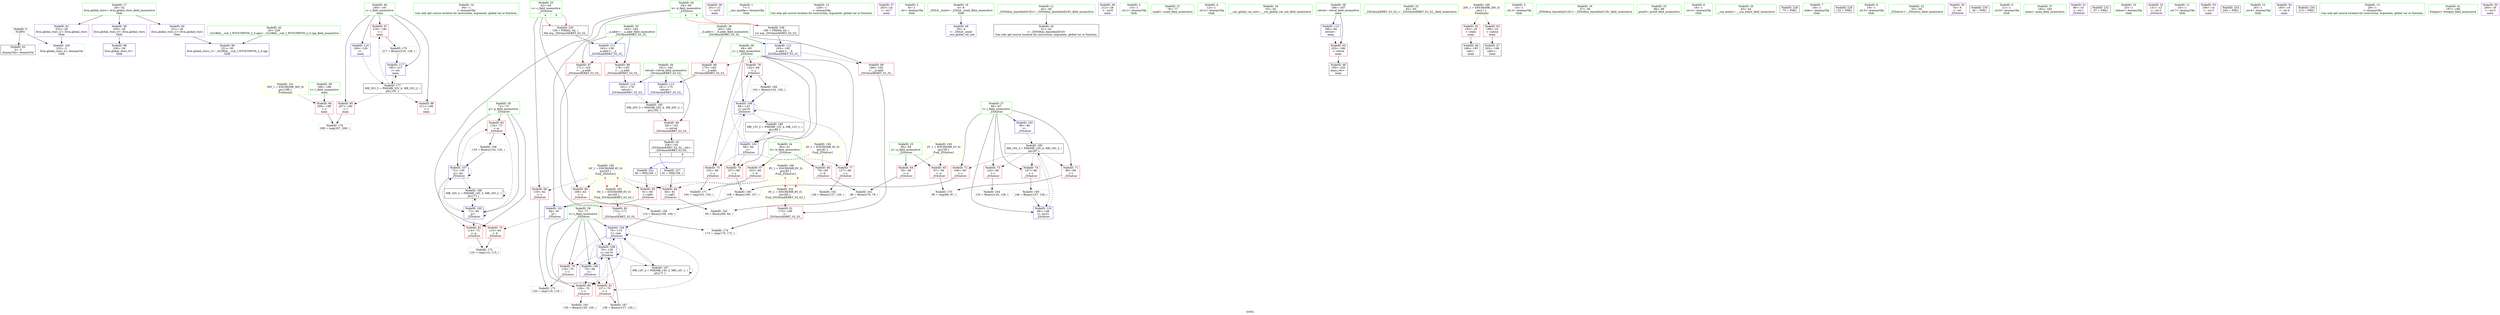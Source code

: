 digraph "SVFG" {
	label="SVFG";

	Node0x558496ea2d30 [shape=record,color=grey,label="{NodeID: 0\nNullPtr}"];
	Node0x558496ea2d30 -> Node0x558496eba970[style=solid];
	Node0x558496ea2d30 -> Node0x558496ebb180[style=solid];
	Node0x558496ebaeb0 [shape=record,color=red,label="{NodeID: 97\n216\<--190\n\<--i\nmain\n}"];
	Node0x558496ebaeb0 -> Node0x558496ec3d40[style=solid];
	Node0x558496eb8f10 [shape=record,color=green,label="{NodeID: 14\n94\<--1\n\<--dummyObj\nCan only get source location for instruction, argument, global var or function.}"];
	Node0x558496ebe780 [shape=record,color=yellow,style=double,label="{NodeID: 194\n4V_1 = ENCHI(MR_4V_0)\npts\{61 \}\nFun[_Z5Solvev]}"];
	Node0x558496ebe780 -> Node0x558496ebcd30[style=dashed];
	Node0x558496ebe780 -> Node0x558496ebce00[style=dashed];
	Node0x558496ebbaa0 [shape=record,color=blue,label="{NodeID: 111\n163\<--159\n__a.addr\<--__a\n_ZSt3minIiERKT_S2_S2_\n}"];
	Node0x558496ebbaa0 -> Node0x558496ebde40[style=dashed];
	Node0x558496ebbaa0 -> Node0x558496ebdf10[style=dashed];
	Node0x558496eb9c20 [shape=record,color=green,label="{NodeID: 28\n68\<--69\nj\<--j_field_insensitive\n_Z5Solvev\n}"];
	Node0x558496eb9c20 -> Node0x558496ebd480[style=solid];
	Node0x558496eb9c20 -> Node0x558496ebd550[style=solid];
	Node0x558496eb9c20 -> Node0x558496ebd620[style=solid];
	Node0x558496eb9c20 -> Node0x558496ebd6f0[style=solid];
	Node0x558496eb9c20 -> Node0x558496ebb420[style=solid];
	Node0x558496eb9c20 -> Node0x558496ebb900[style=solid];
	Node0x558496eba870 [shape=record,color=green,label="{NodeID: 42\n30\<--226\n_GLOBAL__sub_I_WYOCMWYH_2_0.cpp\<--_GLOBAL__sub_I_WYOCMWYH_2_0.cpp_field_insensitive\n}"];
	Node0x558496eba870 -> Node0x558496ebb080[style=solid];
	Node0x558496ebc480 [shape=record,color=purple,label="{NodeID: 56\n201\<--21\n\<--.str.6\nmain\n}"];
	Node0x558496edb770 [shape=record,color=black,label="{NodeID: 236\n160 = PHI(64, 64, )\n1st arg _ZSt3minIiERKT_S2_S2_ }"];
	Node0x558496edb770 -> Node0x558496ebbb70[style=solid];
	Node0x558496ebd070 [shape=record,color=red,label="{NodeID: 70\n115\<--64\n\<--k\n_Z5Solvev\n}"];
	Node0x558496ebd070 -> Node0x558496ec4040[style=solid];
	Node0x558496ec38c0 [shape=record,color=grey,label="{NodeID: 167\n138 = Binary(137, 126, )\n}"];
	Node0x558496ec38c0 -> Node0x558496ebb830[style=solid];
	Node0x558496ebdbd0 [shape=record,color=red,label="{NodeID: 84\n84\<--81\n\<--call1\n_Z5Solvev\n}"];
	Node0x558496ebdbd0 -> Node0x558496ec3140[style=solid];
	Node0x558496ea2ec0 [shape=record,color=green,label="{NodeID: 1\n7\<--1\n__dso_handle\<--dummyObj\nGlob }"];
	Node0x558496ebaf80 [shape=record,color=blue,label="{NodeID: 98\n230\<--29\nllvm.global_ctors_0\<--\nGlob }"];
	Node0x558496eb9010 [shape=record,color=green,label="{NodeID: 15\n126\<--1\n\<--dummyObj\nCan only get source location for instruction, argument, global var or function.}"];
	Node0x558496ebe860 [shape=record,color=yellow,style=double,label="{NodeID: 195\n6V_1 = ENCHI(MR_6V_0)\npts\{63 \}\nFun[_Z5Solvev]|{|<s4>4|<s5>6}}"];
	Node0x558496ebe860 -> Node0x558496ebced0[style=dashed];
	Node0x558496ebe860 -> Node0x558496ebcfa0[style=dashed];
	Node0x558496ebe860 -> Node0x558496ebdbd0[style=dashed];
	Node0x558496ebe860 -> Node0x558496ebdca0[style=dashed];
	Node0x558496ebe860:s4 -> Node0x558496ebeda0[style=dashed,color=red];
	Node0x558496ebe860:s5 -> Node0x558496ebeda0[style=dashed,color=red];
	Node0x558496ebbb70 [shape=record,color=blue,label="{NodeID: 112\n165\<--160\n__b.addr\<--__b\n_ZSt3minIiERKT_S2_S2_\n}"];
	Node0x558496ebbb70 -> Node0x558496ebdfe0[style=dashed];
	Node0x558496ebbb70 -> Node0x558496ebe0b0[style=dashed];
	Node0x558496eb9cf0 [shape=record,color=green,label="{NodeID: 29\n70\<--71\nt\<--t_field_insensitive\n_Z5Solvev\n}"];
	Node0x558496eb9cf0 -> Node0x558496ebd7c0[style=solid];
	Node0x558496eb9cf0 -> Node0x558496ebd890[style=solid];
	Node0x558496eb9cf0 -> Node0x558496ebd960[style=solid];
	Node0x558496eb9cf0 -> Node0x558496ebb4f0[style=solid];
	Node0x558496eb9cf0 -> Node0x558496ebb690[style=solid];
	Node0x558496eb9cf0 -> Node0x558496ebb830[style=solid];
	Node0x558496eba970 [shape=record,color=black,label="{NodeID: 43\n2\<--3\ndummyVal\<--dummyVal\n}"];
	Node0x558496ebc550 [shape=record,color=purple,label="{NodeID: 57\n203\<--24\n\<--.str.7\nmain\n}"];
	Node0x558496ebd140 [shape=record,color=red,label="{NodeID: 71\n96\<--66\n\<--i\n_Z5Solvev\n}"];
	Node0x558496ebd140 -> Node0x558496ec44c0[style=solid];
	Node0x558496ec3a40 [shape=record,color=grey,label="{NodeID: 168\n143 = Binary(142, 126, )\n}"];
	Node0x558496ec3a40 -> Node0x558496ebb900[style=solid];
	Node0x558496ebdca0 [shape=record,color=red,label="{NodeID: 85\n91\<--90\n\<--call4\n_Z5Solvev\n}"];
	Node0x558496ebdca0 -> Node0x558496ebb280[style=solid];
	Node0x558496eb7fc0 [shape=record,color=green,label="{NodeID: 2\n8\<--1\n.str\<--dummyObj\nGlob }"];
	Node0x558496ebb080 [shape=record,color=blue,label="{NodeID: 99\n231\<--30\nllvm.global_ctors_1\<--_GLOBAL__sub_I_WYOCMWYH_2_0.cpp\nGlob }"];
	Node0x558496eb9110 [shape=record,color=green,label="{NodeID: 16\n4\<--6\n_ZStL8__ioinit\<--_ZStL8__ioinit_field_insensitive\nGlob }"];
	Node0x558496eb9110 -> Node0x558496ebbed0[style=solid];
	Node0x558496ebe940 [shape=record,color=yellow,style=double,label="{NodeID: 196\n8V_1 = ENCHI(MR_8V_0)\npts\{65 \}\nFun[_Z5Solvev]|{|<s3>4|<s4>6}}"];
	Node0x558496ebe940 -> Node0x558496ebdbd0[style=dashed];
	Node0x558496ebe940 -> Node0x558496ebdca0[style=dashed];
	Node0x558496ebe940 -> Node0x558496ebb280[style=dashed];
	Node0x558496ebe940:s3 -> Node0x558496ebeeb0[style=dashed,color=red];
	Node0x558496ebe940:s4 -> Node0x558496ebeeb0[style=dashed,color=red];
	Node0x558496ebbc40 [shape=record,color=blue,label="{NodeID: 113\n161\<--175\nretval\<--\n_ZSt3minIiERKT_S2_S2_\n}"];
	Node0x558496ebbc40 -> Node0x558496ecbbb0[style=dashed];
	Node0x558496eb9dc0 [shape=record,color=green,label="{NodeID: 30\n72\<--73\np\<--p_field_insensitive\n_Z5Solvev\n}"];
	Node0x558496eb9dc0 -> Node0x558496ebda30[style=solid];
	Node0x558496eb9dc0 -> Node0x558496ebdb00[style=solid];
	Node0x558496eb9dc0 -> Node0x558496ebb5c0[style=solid];
	Node0x558496eb9dc0 -> Node0x558496ebb760[style=solid];
	Node0x558496ebaa70 [shape=record,color=black,label="{NodeID: 44\n41\<--42\n\<--_ZNSt8ios_base4InitD1Ev\nCan only get source location for instruction, argument, global var or function.}"];
	Node0x558496ebc620 [shape=record,color=purple,label="{NodeID: 58\n212\<--26\n\<--.str.8\nmain\n}"];
	Node0x558496ebd210 [shape=record,color=red,label="{NodeID: 72\n106\<--66\n\<--i\n_Z5Solvev\n}"];
	Node0x558496ebd210 -> Node0x558496ec2e40[style=solid];
	Node0x558496ec3bc0 [shape=record,color=grey,label="{NodeID: 169\n148 = Binary(147, 126, )\n}"];
	Node0x558496ec3bc0 -> Node0x558496ebb9d0[style=solid];
	Node0x558496ebdd70 [shape=record,color=red,label="{NodeID: 86\n181\<--161\n\<--retval\n_ZSt3minIiERKT_S2_S2_\n}"];
	Node0x558496ebdd70 -> Node0x558496ebab70[style=solid];
	Node0x558496eb8050 [shape=record,color=green,label="{NodeID: 3\n10\<--1\n.str.1\<--dummyObj\nGlob }"];
	Node0x558496ecbbb0 [shape=record,color=black,label="{NodeID: 183\nMR_20V_3 = PHI(MR_20V_4, MR_20V_2, )\npts\{162 \}\n}"];
	Node0x558496ecbbb0 -> Node0x558496ebdd70[style=dashed];
	Node0x558496ebb180 [shape=record,color=blue, style = dotted,label="{NodeID: 100\n232\<--3\nllvm.global_ctors_2\<--dummyVal\nGlob }"];
	Node0x558496eb9210 [shape=record,color=green,label="{NodeID: 17\n28\<--32\nllvm.global_ctors\<--llvm.global_ctors_field_insensitive\nGlob }"];
	Node0x558496eb9210 -> Node0x558496ebc6f0[style=solid];
	Node0x558496eb9210 -> Node0x558496ebc7f0[style=solid];
	Node0x558496eb9210 -> Node0x558496ebc8f0[style=solid];
	Node0x558496ebbd10 [shape=record,color=blue,label="{NodeID: 114\n161\<--178\nretval\<--\n_ZSt3minIiERKT_S2_S2_\n}"];
	Node0x558496ebbd10 -> Node0x558496ecbbb0[style=dashed];
	Node0x558496eb9e90 [shape=record,color=green,label="{NodeID: 31\n76\<--77\nscanf\<--scanf_field_insensitive\n}"];
	Node0x558496ebab70 [shape=record,color=black,label="{NodeID: 45\n158\<--181\n_ZSt3minIiERKT_S2_S2__ret\<--\n_ZSt3minIiERKT_S2_S2_\n|{<s0>4|<s1>6}}"];
	Node0x558496ebab70:s0 -> Node0x558496edac70[style=solid,color=blue];
	Node0x558496ebab70:s1 -> Node0x558496edb1a0[style=solid,color=blue];
	Node0x558496ebc6f0 [shape=record,color=purple,label="{NodeID: 59\n230\<--28\nllvm.global_ctors_0\<--llvm.global_ctors\nGlob }"];
	Node0x558496ebc6f0 -> Node0x558496ebaf80[style=solid];
	Node0x558496ebd2e0 [shape=record,color=red,label="{NodeID: 73\n124\<--66\n\<--i\n_Z5Solvev\n}"];
	Node0x558496ebd2e0 -> Node0x558496ec3440[style=solid];
	Node0x558496ec3d40 [shape=record,color=grey,label="{NodeID: 170\n217 = Binary(216, 126, )\n}"];
	Node0x558496ec3d40 -> Node0x558496ec0750[style=solid];
	Node0x558496ebde40 [shape=record,color=red,label="{NodeID: 87\n171\<--163\n\<--__a.addr\n_ZSt3minIiERKT_S2_S2_\n}"];
	Node0x558496ebde40 -> Node0x558496ebe250[style=solid];
	Node0x558496eb80e0 [shape=record,color=green,label="{NodeID: 4\n12\<--1\n.str.2\<--dummyObj\nGlob }"];
	Node0x558496ebb280 [shape=record,color=blue,label="{NodeID: 101\n64\<--91\nk\<--\n_Z5Solvev\n}"];
	Node0x558496ebb280 -> Node0x558496ebd070[style=dashed];
	Node0x558496eb9310 [shape=record,color=green,label="{NodeID: 18\n33\<--34\n__cxx_global_var_init\<--__cxx_global_var_init_field_insensitive\n}"];
	Node0x558496ec05b0 [shape=record,color=blue,label="{NodeID: 115\n186\<--94\nretval\<--\nmain\n}"];
	Node0x558496ec05b0 -> Node0x558496ebe320[style=dashed];
	Node0x558496eb9f90 [shape=record,color=green,label="{NodeID: 32\n82\<--83\n_ZSt3minIiERKT_S2_S2_\<--_ZSt3minIiERKT_S2_S2__field_insensitive\n}"];
	Node0x558496ebac40 [shape=record,color=black,label="{NodeID: 46\n196\<--193\ncall\<--\nmain\n}"];
	Node0x558496ebc7f0 [shape=record,color=purple,label="{NodeID: 60\n231\<--28\nllvm.global_ctors_1\<--llvm.global_ctors\nGlob }"];
	Node0x558496ebc7f0 -> Node0x558496ebb080[style=solid];
	Node0x558496ebd3b0 [shape=record,color=red,label="{NodeID: 74\n147\<--66\n\<--i\n_Z5Solvev\n}"];
	Node0x558496ebd3b0 -> Node0x558496ec3bc0[style=solid];
	Node0x558496ec3ec0 [shape=record,color=grey,label="{NodeID: 171\n104 = cmp(102, 103, )\n}"];
	Node0x558496ebdf10 [shape=record,color=red,label="{NodeID: 88\n178\<--163\n\<--__a.addr\n_ZSt3minIiERKT_S2_S2_\n}"];
	Node0x558496ebdf10 -> Node0x558496ebbd10[style=solid];
	Node0x558496eb8170 [shape=record,color=green,label="{NodeID: 5\n14\<--1\n.str.3\<--dummyObj\nGlob }"];
	Node0x558496ecc5b0 [shape=record,color=black,label="{NodeID: 185\nMR_10V_3 = PHI(MR_10V_4, MR_10V_2, )\npts\{67 \}\n}"];
	Node0x558496ecc5b0 -> Node0x558496ebd140[style=dashed];
	Node0x558496ecc5b0 -> Node0x558496ebd210[style=dashed];
	Node0x558496ecc5b0 -> Node0x558496ebd2e0[style=dashed];
	Node0x558496ecc5b0 -> Node0x558496ebd3b0[style=dashed];
	Node0x558496ecc5b0 -> Node0x558496ebb9d0[style=dashed];
	Node0x558496ebb350 [shape=record,color=blue,label="{NodeID: 102\n66\<--94\ni\<--\n_Z5Solvev\n}"];
	Node0x558496ebb350 -> Node0x558496ecc5b0[style=dashed];
	Node0x558496eb9410 [shape=record,color=green,label="{NodeID: 19\n37\<--38\n_ZNSt8ios_base4InitC1Ev\<--_ZNSt8ios_base4InitC1Ev_field_insensitive\n}"];
	Node0x558496ec0680 [shape=record,color=blue,label="{NodeID: 116\n190\<--126\ni\<--\nmain\n}"];
	Node0x558496ec0680 -> Node0x558496ec9db0[style=dashed];
	Node0x558496eba090 [shape=record,color=green,label="{NodeID: 33\n88\<--89\nprintf\<--printf_field_insensitive\n}"];
	Node0x558496ebad10 [shape=record,color=black,label="{NodeID: 47\n202\<--199\ncall1\<--\nmain\n}"];
	Node0x558496edac70 [shape=record,color=black,label="{NodeID: 227\n81 = PHI(158, )\n}"];
	Node0x558496edac70 -> Node0x558496ebdbd0[style=solid];
	Node0x558496ebc8f0 [shape=record,color=purple,label="{NodeID: 61\n232\<--28\nllvm.global_ctors_2\<--llvm.global_ctors\nGlob }"];
	Node0x558496ebc8f0 -> Node0x558496ebb180[style=solid];
	Node0x558496ebd480 [shape=record,color=red,label="{NodeID: 75\n102\<--68\n\<--j\n_Z5Solvev\n}"];
	Node0x558496ebd480 -> Node0x558496ec3ec0[style=solid];
	Node0x558496ec4040 [shape=record,color=grey,label="{NodeID: 172\n116 = cmp(114, 115, )\n}"];
	Node0x558496ebdfe0 [shape=record,color=red,label="{NodeID: 89\n169\<--165\n\<--__b.addr\n_ZSt3minIiERKT_S2_S2_\n}"];
	Node0x558496ebdfe0 -> Node0x558496ebe180[style=solid];
	Node0x558496eb89b0 [shape=record,color=green,label="{NodeID: 6\n16\<--1\n.str.4\<--dummyObj\nGlob }"];
	Node0x558496eccab0 [shape=record,color=black,label="{NodeID: 186\nMR_12V_2 = PHI(MR_12V_4, MR_12V_1, )\npts\{69 \}\n}"];
	Node0x558496eccab0 -> Node0x558496ebb420[style=dashed];
	Node0x558496ebb420 [shape=record,color=blue,label="{NodeID: 103\n68\<--94\nj\<--\n_Z5Solvev\n}"];
	Node0x558496ebb420 -> Node0x558496ebd480[style=dashed];
	Node0x558496ebb420 -> Node0x558496ebd550[style=dashed];
	Node0x558496ebb420 -> Node0x558496ebd620[style=dashed];
	Node0x558496ebb420 -> Node0x558496ebd6f0[style=dashed];
	Node0x558496ebb420 -> Node0x558496ebb900[style=dashed];
	Node0x558496ebb420 -> Node0x558496eccab0[style=dashed];
	Node0x558496eb9510 [shape=record,color=green,label="{NodeID: 20\n43\<--44\n__cxa_atexit\<--__cxa_atexit_field_insensitive\n}"];
	Node0x558496ec0750 [shape=record,color=blue,label="{NodeID: 117\n190\<--217\ni\<--inc\nmain\n}"];
	Node0x558496ec0750 -> Node0x558496ec9db0[style=dashed];
	Node0x558496eba190 [shape=record,color=green,label="{NodeID: 34\n161\<--162\nretval\<--retval_field_insensitive\n_ZSt3minIiERKT_S2_S2_\n}"];
	Node0x558496eba190 -> Node0x558496ebdd70[style=solid];
	Node0x558496eba190 -> Node0x558496ebbc40[style=solid];
	Node0x558496eba190 -> Node0x558496ebbd10[style=solid];
	Node0x558496ebbe00 [shape=record,color=black,label="{NodeID: 48\n185\<--220\nmain_ret\<--\nmain\n}"];
	Node0x558496edae60 [shape=record,color=black,label="{NodeID: 228\n75 = PHI()\n}"];
	Node0x558496ebc9f0 [shape=record,color=red,label="{NodeID: 62\n193\<--18\n\<--stdin\nmain\n}"];
	Node0x558496ebc9f0 -> Node0x558496ebac40[style=solid];
	Node0x558496ec2cc0 [shape=record,color=grey,label="{NodeID: 159\n110 = Binary(108, 109, )\n}"];
	Node0x558496ec2cc0 -> Node0x558496ebb4f0[style=solid];
	Node0x558496ebd550 [shape=record,color=red,label="{NodeID: 76\n107\<--68\n\<--j\n_Z5Solvev\n}"];
	Node0x558496ebd550 -> Node0x558496ec2e40[style=solid];
	Node0x558496ec41c0 [shape=record,color=grey,label="{NodeID: 173\n120 = cmp(118, 119, )\n}"];
	Node0x558496ebe0b0 [shape=record,color=red,label="{NodeID: 90\n175\<--165\n\<--__b.addr\n_ZSt3minIiERKT_S2_S2_\n}"];
	Node0x558496ebe0b0 -> Node0x558496ebbc40[style=solid];
	Node0x558496eb8a40 [shape=record,color=green,label="{NodeID: 7\n18\<--1\nstdin\<--dummyObj\nGlob }"];
	Node0x558496eccfb0 [shape=record,color=black,label="{NodeID: 187\nMR_14V_2 = PHI(MR_14V_3, MR_14V_1, )\npts\{71 \}\n}"];
	Node0x558496eccfb0 -> Node0x558496ebb4f0[style=dashed];
	Node0x558496eccfb0 -> Node0x558496eccfb0[style=dashed];
	Node0x558496ebb4f0 [shape=record,color=blue,label="{NodeID: 104\n70\<--110\nt\<--rem\n_Z5Solvev\n}"];
	Node0x558496ebb4f0 -> Node0x558496ebd7c0[style=dashed];
	Node0x558496ebb4f0 -> Node0x558496ebd890[style=dashed];
	Node0x558496ebb4f0 -> Node0x558496ebd960[style=dashed];
	Node0x558496ebb4f0 -> Node0x558496ebb4f0[style=dashed];
	Node0x558496ebb4f0 -> Node0x558496ebb690[style=dashed];
	Node0x558496ebb4f0 -> Node0x558496ebb830[style=dashed];
	Node0x558496ebb4f0 -> Node0x558496eccfb0[style=dashed];
	Node0x558496eb9610 [shape=record,color=green,label="{NodeID: 21\n42\<--48\n_ZNSt8ios_base4InitD1Ev\<--_ZNSt8ios_base4InitD1Ev_field_insensitive\n}"];
	Node0x558496eb9610 -> Node0x558496ebaa70[style=solid];
	Node0x558496ebeda0 [shape=record,color=yellow,style=double,label="{NodeID: 201\n6V_1 = ENCHI(MR_6V_0)\npts\{63 \}\nFun[_ZSt3minIiERKT_S2_S2_]}"];
	Node0x558496ebeda0 -> Node0x558496ebe250[style=dashed];
	Node0x558496eba260 [shape=record,color=green,label="{NodeID: 35\n163\<--164\n__a.addr\<--__a.addr_field_insensitive\n_ZSt3minIiERKT_S2_S2_\n}"];
	Node0x558496eba260 -> Node0x558496ebde40[style=solid];
	Node0x558496eba260 -> Node0x558496ebdf10[style=solid];
	Node0x558496eba260 -> Node0x558496ebbaa0[style=solid];
	Node0x558496ebbed0 [shape=record,color=purple,label="{NodeID: 49\n39\<--4\n\<--_ZStL8__ioinit\n__cxx_global_var_init\n}"];
	Node0x558496edaf30 [shape=record,color=black,label="{NodeID: 229\n132 = PHI()\n}"];
	Node0x558496ebcac0 [shape=record,color=red,label="{NodeID: 63\n199\<--23\n\<--stdout\nmain\n}"];
	Node0x558496ebcac0 -> Node0x558496ebad10[style=solid];
	Node0x558496ec2e40 [shape=record,color=grey,label="{NodeID: 160\n108 = Binary(106, 107, )\n}"];
	Node0x558496ec2e40 -> Node0x558496ec2cc0[style=solid];
	Node0x558496ebd620 [shape=record,color=red,label="{NodeID: 77\n127\<--68\n\<--j\n_Z5Solvev\n}"];
	Node0x558496ebd620 -> Node0x558496ec32c0[style=solid];
	Node0x558496ec4340 [shape=record,color=grey,label="{NodeID: 174\n173 = cmp(170, 172, )\n}"];
	Node0x558496ebe180 [shape=record,color=red,label="{NodeID: 91\n170\<--169\n\<--\n_ZSt3minIiERKT_S2_S2_\n}"];
	Node0x558496ebe180 -> Node0x558496ec4340[style=solid];
	Node0x558496eb8ad0 [shape=record,color=green,label="{NodeID: 8\n19\<--1\n.str.5\<--dummyObj\nGlob }"];
	Node0x558496ecd4b0 [shape=record,color=black,label="{NodeID: 188\nMR_16V_2 = PHI(MR_16V_3, MR_16V_1, )\npts\{73 \}\n}"];
	Node0x558496ecd4b0 -> Node0x558496ebb5c0[style=dashed];
	Node0x558496ecd4b0 -> Node0x558496ecd4b0[style=dashed];
	Node0x558496ebb5c0 [shape=record,color=blue,label="{NodeID: 105\n72\<--94\np\<--\n_Z5Solvev\n}"];
	Node0x558496ebb5c0 -> Node0x558496ebda30[style=dashed];
	Node0x558496ebb5c0 -> Node0x558496ebdb00[style=dashed];
	Node0x558496ebb5c0 -> Node0x558496ebb5c0[style=dashed];
	Node0x558496ebb5c0 -> Node0x558496ebb760[style=dashed];
	Node0x558496ebb5c0 -> Node0x558496ecd4b0[style=dashed];
	Node0x558496eb9710 [shape=record,color=green,label="{NodeID: 22\n55\<--56\n_Z5Solvev\<--_Z5Solvev_field_insensitive\n}"];
	Node0x558496ebeeb0 [shape=record,color=yellow,style=double,label="{NodeID: 202\n8V_1 = ENCHI(MR_8V_0)\npts\{65 \}\nFun[_ZSt3minIiERKT_S2_S2_]}"];
	Node0x558496ebeeb0 -> Node0x558496ebe180[style=dashed];
	Node0x558496eba330 [shape=record,color=green,label="{NodeID: 36\n165\<--166\n__b.addr\<--__b.addr_field_insensitive\n_ZSt3minIiERKT_S2_S2_\n}"];
	Node0x558496eba330 -> Node0x558496ebdfe0[style=solid];
	Node0x558496eba330 -> Node0x558496ebe0b0[style=solid];
	Node0x558496eba330 -> Node0x558496ebbb70[style=solid];
	Node0x558496ebbfa0 [shape=record,color=purple,label="{NodeID: 50\n74\<--8\n\<--.str\n_Z5Solvev\n}"];
	Node0x558496edb000 [shape=record,color=black,label="{NodeID: 230\n40 = PHI()\n}"];
	Node0x558496ebcb90 [shape=record,color=red,label="{NodeID: 64\n78\<--58\n\<--a\n_Z5Solvev\n}"];
	Node0x558496ebcb90 -> Node0x558496ec2fc0[style=solid];
	Node0x558496ec2fc0 [shape=record,color=grey,label="{NodeID: 161\n80 = Binary(78, 79, )\n}"];
	Node0x558496ec2fc0 -> Node0x558496ec3140[style=solid];
	Node0x558496ebd6f0 [shape=record,color=red,label="{NodeID: 78\n142\<--68\n\<--j\n_Z5Solvev\n}"];
	Node0x558496ebd6f0 -> Node0x558496ec3a40[style=solid];
	Node0x558496ec44c0 [shape=record,color=grey,label="{NodeID: 175\n98 = cmp(96, 97, )\n}"];
	Node0x558496ebe250 [shape=record,color=red,label="{NodeID: 92\n172\<--171\n\<--\n_ZSt3minIiERKT_S2_S2_\n}"];
	Node0x558496ebe250 -> Node0x558496ec4340[style=solid];
	Node0x558496eb8b60 [shape=record,color=green,label="{NodeID: 9\n21\<--1\n.str.6\<--dummyObj\nGlob }"];
	Node0x558496ecd9b0 [shape=record,color=yellow,style=double,label="{NodeID: 189\n26V_1 = ENCHI(MR_26V_0)\npts\{1 \}\nFun[main]}"];
	Node0x558496ecd9b0 -> Node0x558496ebc9f0[style=dashed];
	Node0x558496ecd9b0 -> Node0x558496ebcac0[style=dashed];
	Node0x558496ebb690 [shape=record,color=blue,label="{NodeID: 106\n70\<--94\nt\<--\n_Z5Solvev\n}"];
	Node0x558496ebb690 -> Node0x558496ebd890[style=dashed];
	Node0x558496ebb690 -> Node0x558496ebd960[style=dashed];
	Node0x558496ebb690 -> Node0x558496ebb830[style=dashed];
	Node0x558496eb9810 [shape=record,color=green,label="{NodeID: 23\n58\<--59\na\<--a_field_insensitive\n_Z5Solvev\n}"];
	Node0x558496eb9810 -> Node0x558496ebcb90[style=solid];
	Node0x558496eb9810 -> Node0x558496ebcc60[style=solid];
	Node0x558496eba400 [shape=record,color=green,label="{NodeID: 37\n183\<--184\nmain\<--main_field_insensitive\n}"];
	Node0x558496ebc070 [shape=record,color=purple,label="{NodeID: 51\n86\<--10\n\<--.str.1\n_Z5Solvev\n}"];
	Node0x558496edb0d0 [shape=record,color=black,label="{NodeID: 231\n87 = PHI()\n}"];
	Node0x558496ebcc60 [shape=record,color=red,label="{NodeID: 65\n97\<--58\n\<--a\n_Z5Solvev\n}"];
	Node0x558496ebcc60 -> Node0x558496ec44c0[style=solid];
	Node0x558496ec3140 [shape=record,color=grey,label="{NodeID: 162\n85 = Binary(80, 84, )\n}"];
	Node0x558496ebd7c0 [shape=record,color=red,label="{NodeID: 79\n118\<--70\n\<--t\n_Z5Solvev\n}"];
	Node0x558496ebd7c0 -> Node0x558496ec41c0[style=solid];
	Node0x558496ec4640 [shape=record,color=grey,label="{NodeID: 176\n209 = cmp(207, 208, )\n}"];
	Node0x558496ebe320 [shape=record,color=red,label="{NodeID: 93\n220\<--186\n\<--retval\nmain\n}"];
	Node0x558496ebe320 -> Node0x558496ebbe00[style=solid];
	Node0x558496eb8bf0 [shape=record,color=green,label="{NodeID: 10\n23\<--1\nstdout\<--dummyObj\nGlob }"];
	Node0x558496ebb760 [shape=record,color=blue,label="{NodeID: 107\n72\<--135\np\<--inc\n_Z5Solvev\n}"];
	Node0x558496ebb760 -> Node0x558496ebda30[style=dashed];
	Node0x558496ebb760 -> Node0x558496ebdb00[style=dashed];
	Node0x558496ebb760 -> Node0x558496ebb5c0[style=dashed];
	Node0x558496ebb760 -> Node0x558496ebb760[style=dashed];
	Node0x558496ebb760 -> Node0x558496ecd4b0[style=dashed];
	Node0x558496eb98e0 [shape=record,color=green,label="{NodeID: 24\n60\<--61\nb\<--b_field_insensitive\n_Z5Solvev\n}"];
	Node0x558496eb98e0 -> Node0x558496ebcd30[style=solid];
	Node0x558496eb98e0 -> Node0x558496ebce00[style=solid];
	Node0x558496eba500 [shape=record,color=green,label="{NodeID: 38\n186\<--187\nretval\<--retval_field_insensitive\nmain\n}"];
	Node0x558496eba500 -> Node0x558496ebe320[style=solid];
	Node0x558496eba500 -> Node0x558496ec05b0[style=solid];
	Node0x558496ebc140 [shape=record,color=purple,label="{NodeID: 52\n131\<--12\n\<--.str.2\n_Z5Solvev\n}"];
	Node0x558496edb1a0 [shape=record,color=black,label="{NodeID: 232\n90 = PHI(158, )\n}"];
	Node0x558496edb1a0 -> Node0x558496ebdca0[style=solid];
	Node0x558496ebcd30 [shape=record,color=red,label="{NodeID: 66\n79\<--60\n\<--b\n_Z5Solvev\n}"];
	Node0x558496ebcd30 -> Node0x558496ec2fc0[style=solid];
	Node0x558496ec32c0 [shape=record,color=grey,label="{NodeID: 163\n128 = Binary(127, 126, )\n}"];
	Node0x558496ebd890 [shape=record,color=red,label="{NodeID: 80\n129\<--70\n\<--t\n_Z5Solvev\n}"];
	Node0x558496ebd890 -> Node0x558496ec35c0[style=solid];
	Node0x558496ec9db0 [shape=record,color=black,label="{NodeID: 177\nMR_32V_3 = PHI(MR_32V_4, MR_32V_2, )\npts\{191 \}\n}"];
	Node0x558496ec9db0 -> Node0x558496ebe4c0[style=dashed];
	Node0x558496ec9db0 -> Node0x558496ebade0[style=dashed];
	Node0x558496ec9db0 -> Node0x558496ebaeb0[style=dashed];
	Node0x558496ec9db0 -> Node0x558496ec0750[style=dashed];
	Node0x558496ebe3f0 [shape=record,color=red,label="{NodeID: 94\n208\<--188\n\<--t\nmain\n}"];
	Node0x558496ebe3f0 -> Node0x558496ec4640[style=solid];
	Node0x558496eb8c80 [shape=record,color=green,label="{NodeID: 11\n24\<--1\n.str.7\<--dummyObj\nGlob }"];
	Node0x558496ece5b0 [shape=record,color=yellow,style=double,label="{NodeID: 191\n30V_1 = ENCHI(MR_30V_0)\npts\{189 \}\nFun[main]}"];
	Node0x558496ece5b0 -> Node0x558496ebe3f0[style=dashed];
	Node0x558496ebb830 [shape=record,color=blue,label="{NodeID: 108\n70\<--138\nt\<--inc16\n_Z5Solvev\n}"];
	Node0x558496ebb830 -> Node0x558496ebd7c0[style=dashed];
	Node0x558496ebb830 -> Node0x558496ebd890[style=dashed];
	Node0x558496ebb830 -> Node0x558496ebd960[style=dashed];
	Node0x558496ebb830 -> Node0x558496ebb4f0[style=dashed];
	Node0x558496ebb830 -> Node0x558496ebb690[style=dashed];
	Node0x558496ebb830 -> Node0x558496ebb830[style=dashed];
	Node0x558496ebb830 -> Node0x558496eccfb0[style=dashed];
	Node0x558496eb99b0 [shape=record,color=green,label="{NodeID: 25\n62\<--63\nc\<--c_field_insensitive\n_Z5Solvev\n|{|<s2>4|<s3>6}}"];
	Node0x558496eb99b0 -> Node0x558496ebced0[style=solid];
	Node0x558496eb99b0 -> Node0x558496ebcfa0[style=solid];
	Node0x558496eb99b0:s2 -> Node0x558496edb500[style=solid,color=red];
	Node0x558496eb99b0:s3 -> Node0x558496edb500[style=solid,color=red];
	Node0x558496eba5d0 [shape=record,color=green,label="{NodeID: 39\n188\<--189\nt\<--t_field_insensitive\nmain\n}"];
	Node0x558496eba5d0 -> Node0x558496ebe3f0[style=solid];
	Node0x558496ebc210 [shape=record,color=purple,label="{NodeID: 53\n194\<--14\n\<--.str.3\nmain\n}"];
	Node0x558496edb360 [shape=record,color=black,label="{NodeID: 233\n204 = PHI()\n}"];
	Node0x558496ebce00 [shape=record,color=red,label="{NodeID: 67\n103\<--60\n\<--b\n_Z5Solvev\n}"];
	Node0x558496ebce00 -> Node0x558496ec3ec0[style=solid];
	Node0x558496ec3440 [shape=record,color=grey,label="{NodeID: 164\n125 = Binary(124, 126, )\n}"];
	Node0x558496ebd960 [shape=record,color=red,label="{NodeID: 81\n137\<--70\n\<--t\n_Z5Solvev\n}"];
	Node0x558496ebd960 -> Node0x558496ec38c0[style=solid];
	Node0x558496ebe4c0 [shape=record,color=red,label="{NodeID: 95\n207\<--190\n\<--i\nmain\n}"];
	Node0x558496ebe4c0 -> Node0x558496ec4640[style=solid];
	Node0x558496eb8d10 [shape=record,color=green,label="{NodeID: 12\n26\<--1\n.str.8\<--dummyObj\nGlob }"];
	Node0x558496ebb900 [shape=record,color=blue,label="{NodeID: 109\n68\<--143\nj\<--inc18\n_Z5Solvev\n}"];
	Node0x558496ebb900 -> Node0x558496ebd480[style=dashed];
	Node0x558496ebb900 -> Node0x558496ebd550[style=dashed];
	Node0x558496ebb900 -> Node0x558496ebd620[style=dashed];
	Node0x558496ebb900 -> Node0x558496ebd6f0[style=dashed];
	Node0x558496ebb900 -> Node0x558496ebb900[style=dashed];
	Node0x558496ebb900 -> Node0x558496eccab0[style=dashed];
	Node0x558496eb9a80 [shape=record,color=green,label="{NodeID: 26\n64\<--65\nk\<--k_field_insensitive\n_Z5Solvev\n|{|<s2>4|<s3>6}}"];
	Node0x558496eb9a80 -> Node0x558496ebd070[style=solid];
	Node0x558496eb9a80 -> Node0x558496ebb280[style=solid];
	Node0x558496eb9a80:s2 -> Node0x558496edb770[style=solid,color=red];
	Node0x558496eb9a80:s3 -> Node0x558496edb770[style=solid,color=red];
	Node0x558496eba6a0 [shape=record,color=green,label="{NodeID: 40\n190\<--191\ni\<--i_field_insensitive\nmain\n}"];
	Node0x558496eba6a0 -> Node0x558496ebe4c0[style=solid];
	Node0x558496eba6a0 -> Node0x558496ebade0[style=solid];
	Node0x558496eba6a0 -> Node0x558496ebaeb0[style=solid];
	Node0x558496eba6a0 -> Node0x558496ec0680[style=solid];
	Node0x558496eba6a0 -> Node0x558496ec0750[style=solid];
	Node0x558496ebc2e0 [shape=record,color=purple,label="{NodeID: 54\n195\<--16\n\<--.str.4\nmain\n}"];
	Node0x558496edb430 [shape=record,color=black,label="{NodeID: 234\n213 = PHI()\n}"];
	Node0x558496ebced0 [shape=record,color=red,label="{NodeID: 68\n109\<--62\n\<--c\n_Z5Solvev\n}"];
	Node0x558496ebced0 -> Node0x558496ec2cc0[style=solid];
	Node0x558496ec35c0 [shape=record,color=grey,label="{NodeID: 165\n130 = Binary(129, 126, )\n}"];
	Node0x558496ebda30 [shape=record,color=red,label="{NodeID: 82\n114\<--72\n\<--p\n_Z5Solvev\n}"];
	Node0x558496ebda30 -> Node0x558496ec4040[style=solid];
	Node0x558496ebade0 [shape=record,color=red,label="{NodeID: 96\n211\<--190\n\<--i\nmain\n}"];
	Node0x558496eb8e10 [shape=record,color=green,label="{NodeID: 13\n29\<--1\n\<--dummyObj\nCan only get source location for instruction, argument, global var or function.}"];
	Node0x558496ebe670 [shape=record,color=yellow,style=double,label="{NodeID: 193\n2V_1 = ENCHI(MR_2V_0)\npts\{59 \}\nFun[_Z5Solvev]}"];
	Node0x558496ebe670 -> Node0x558496ebcb90[style=dashed];
	Node0x558496ebe670 -> Node0x558496ebcc60[style=dashed];
	Node0x558496ebb9d0 [shape=record,color=blue,label="{NodeID: 110\n66\<--148\ni\<--inc21\n_Z5Solvev\n}"];
	Node0x558496ebb9d0 -> Node0x558496ecc5b0[style=dashed];
	Node0x558496eb9b50 [shape=record,color=green,label="{NodeID: 27\n66\<--67\ni\<--i_field_insensitive\n_Z5Solvev\n}"];
	Node0x558496eb9b50 -> Node0x558496ebd140[style=solid];
	Node0x558496eb9b50 -> Node0x558496ebd210[style=solid];
	Node0x558496eb9b50 -> Node0x558496ebd2e0[style=solid];
	Node0x558496eb9b50 -> Node0x558496ebd3b0[style=solid];
	Node0x558496eb9b50 -> Node0x558496ebb350[style=solid];
	Node0x558496eb9b50 -> Node0x558496ebb9d0[style=solid];
	Node0x558496eba770 [shape=record,color=green,label="{NodeID: 41\n197\<--198\nfreopen\<--freopen_field_insensitive\n}"];
	Node0x558496ebc3b0 [shape=record,color=purple,label="{NodeID: 55\n200\<--19\n\<--.str.5\nmain\n}"];
	Node0x558496edb500 [shape=record,color=black,label="{NodeID: 235\n159 = PHI(62, 62, )\n0th arg _ZSt3minIiERKT_S2_S2_ }"];
	Node0x558496edb500 -> Node0x558496ebbaa0[style=solid];
	Node0x558496ebcfa0 [shape=record,color=red,label="{NodeID: 69\n119\<--62\n\<--c\n_Z5Solvev\n}"];
	Node0x558496ebcfa0 -> Node0x558496ec41c0[style=solid];
	Node0x558496ec3740 [shape=record,color=grey,label="{NodeID: 166\n135 = Binary(134, 126, )\n}"];
	Node0x558496ec3740 -> Node0x558496ebb760[style=solid];
	Node0x558496ebdb00 [shape=record,color=red,label="{NodeID: 83\n134\<--72\n\<--p\n_Z5Solvev\n}"];
	Node0x558496ebdb00 -> Node0x558496ec3740[style=solid];
}
